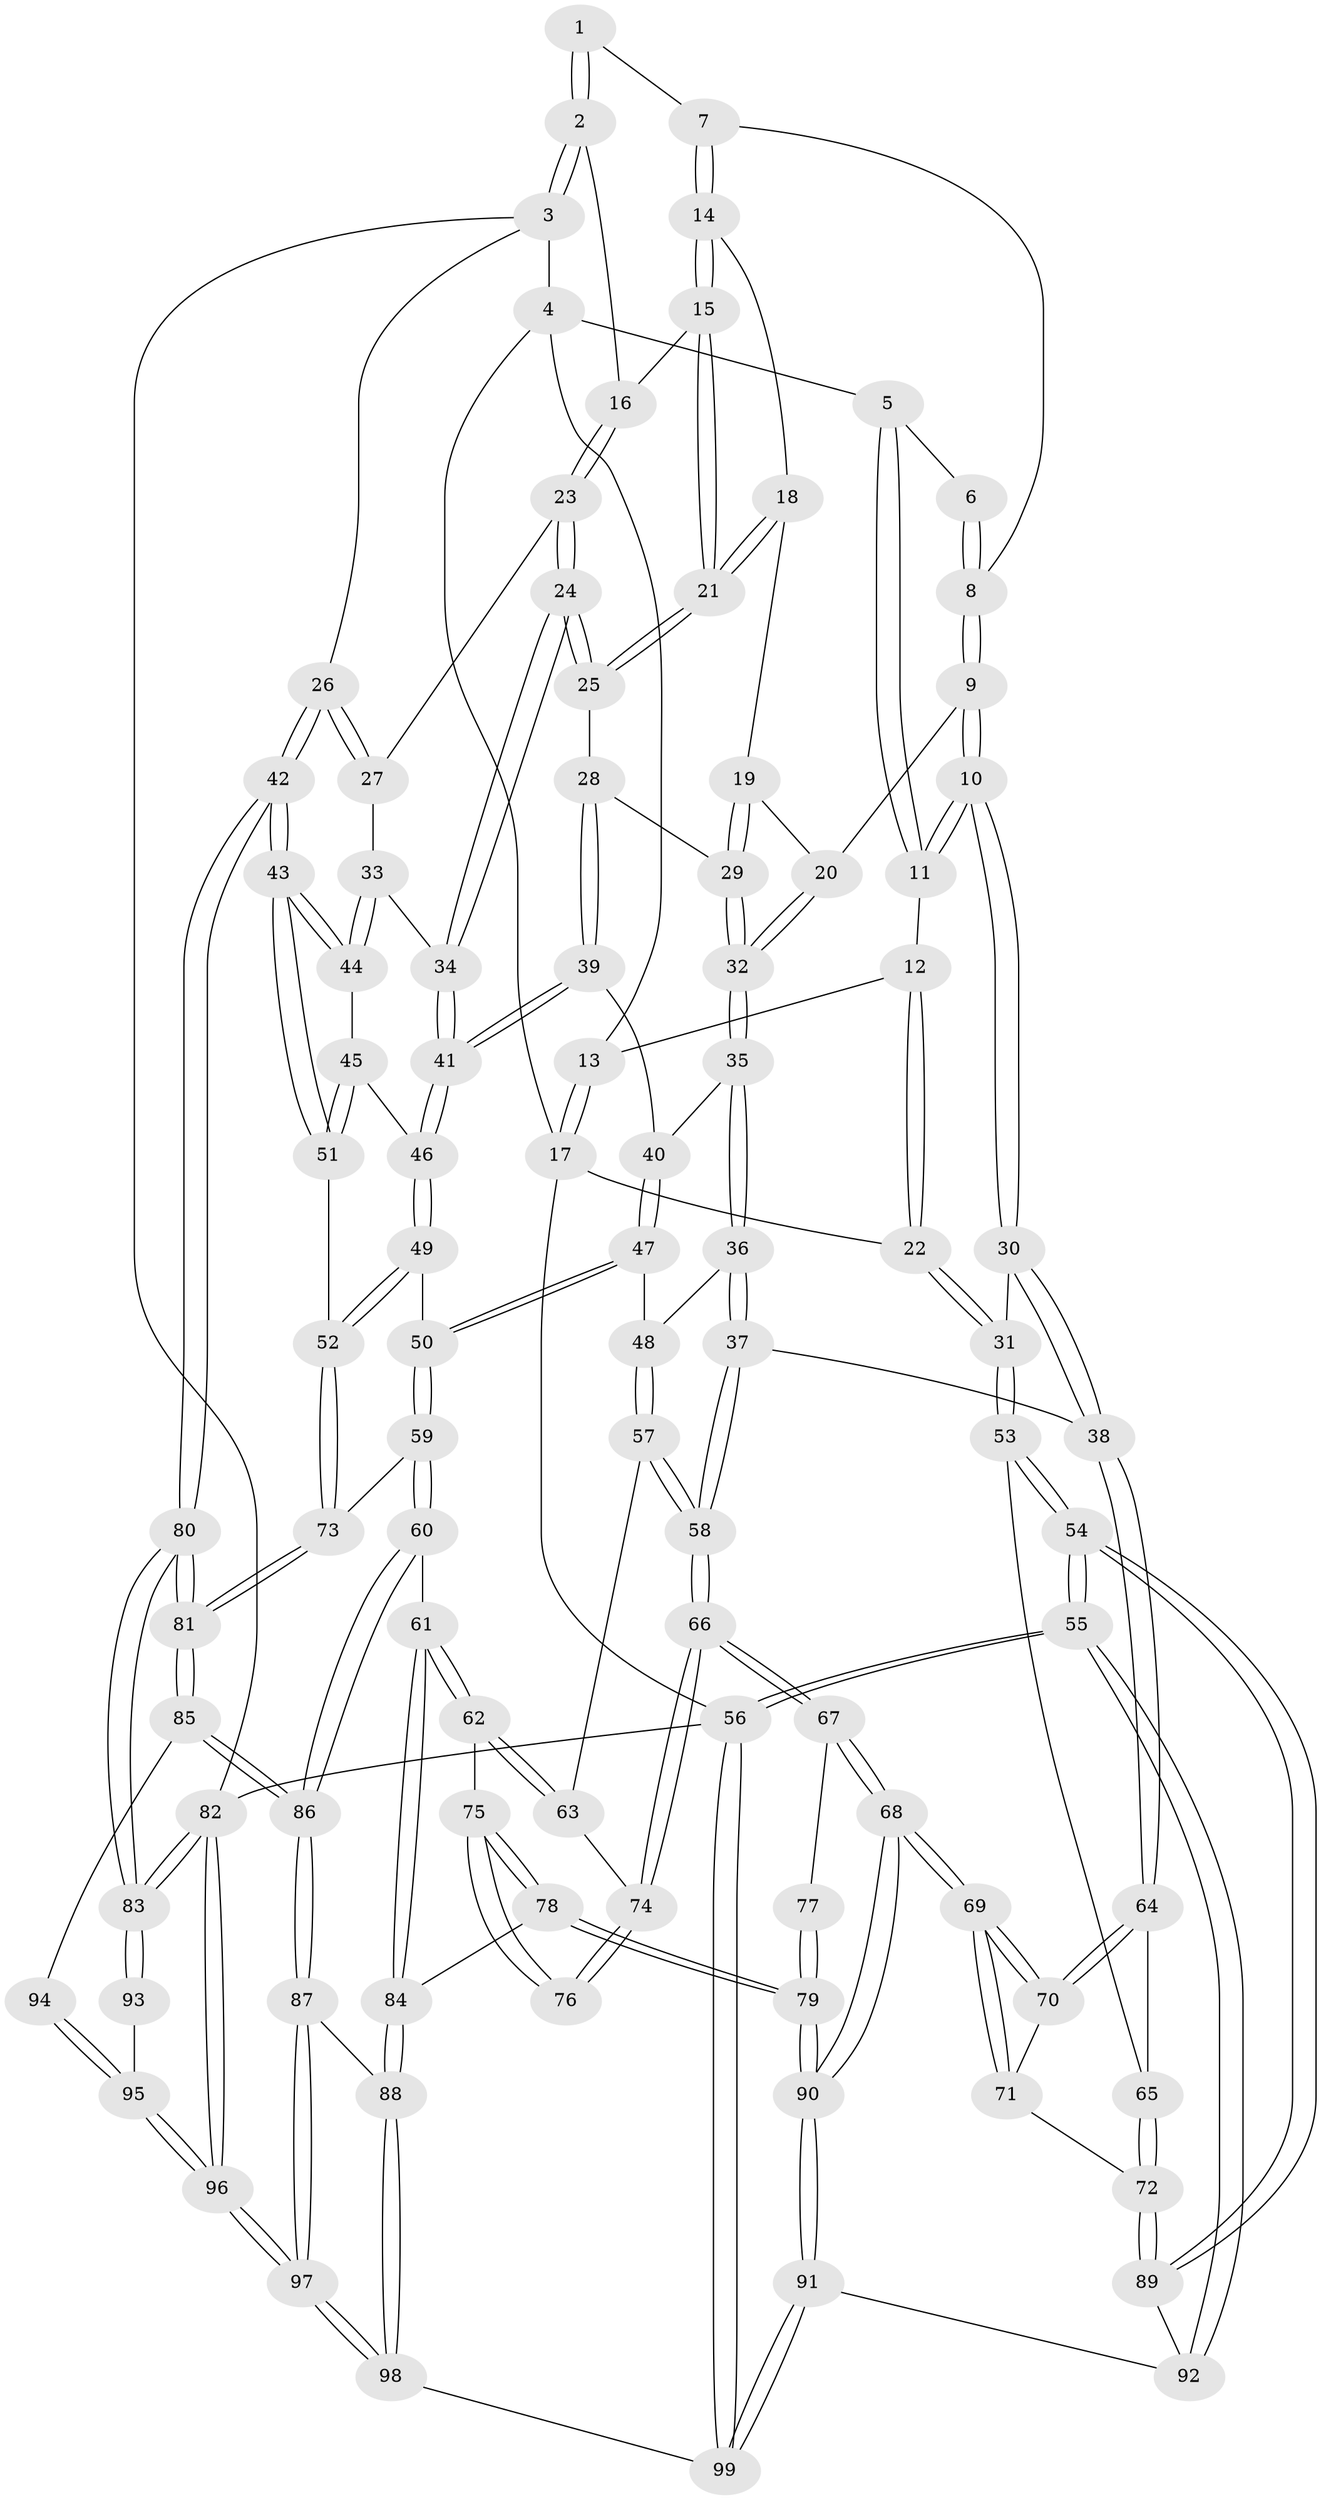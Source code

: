 // Generated by graph-tools (version 1.1) at 2025/17/03/09/25 04:17:04]
// undirected, 99 vertices, 244 edges
graph export_dot {
graph [start="1"]
  node [color=gray90,style=filled];
  1 [pos="+0.4035657464234069+0"];
  2 [pos="+1+0"];
  3 [pos="+1+0"];
  4 [pos="+0.10100116081373406+0"];
  5 [pos="+0.2084073334835104+0"];
  6 [pos="+0.21909991715901572+0"];
  7 [pos="+0.4491748984512926+0.046743105640154554"];
  8 [pos="+0.33453061334797857+0.1464090626702286"];
  9 [pos="+0.30911610026107145+0.29181803602211315"];
  10 [pos="+0.2901788742729122+0.30261853782153275"];
  11 [pos="+0.24251717209656878+0.2664774770610316"];
  12 [pos="+0.10684322425817443+0.22084613655963758"];
  13 [pos="+0.09128145015876306+0.09976018163769534"];
  14 [pos="+0.5124629748309769+0.1590317360344666"];
  15 [pos="+0.8268997347467036+0.06296797513443025"];
  16 [pos="+0.903441720417842+0.010718723828006354"];
  17 [pos="+0+0.24101595914052001"];
  18 [pos="+0.4937083614558372+0.1985328024713814"];
  19 [pos="+0.43469002658893463+0.2602373182197811"];
  20 [pos="+0.33827196051894726+0.28594008730103937"];
  21 [pos="+0.6539178993747391+0.31131163838284515"];
  22 [pos="+0+0.37374676426485387"];
  23 [pos="+0.8746649560280447+0.2349484823649718"];
  24 [pos="+0.8307028963317393+0.3877789446426559"];
  25 [pos="+0.6525537838484037+0.31866383043563173"];
  26 [pos="+1+0.4897472755281276"];
  27 [pos="+0.9844709792013907+0.41431040068108504"];
  28 [pos="+0.623609495408452+0.3775114343316883"];
  29 [pos="+0.556049289873778+0.38604543226879257"];
  30 [pos="+0.2579233560104904+0.49056129819102706"];
  31 [pos="+0+0.41542797128036535"];
  32 [pos="+0.5127712885459812+0.4514701355541847"];
  33 [pos="+0.8885111491289239+0.4290675721946173"];
  34 [pos="+0.8303093610061358+0.39638786125165054"];
  35 [pos="+0.49951685926298084+0.4786596193544733"];
  36 [pos="+0.442145456584974+0.520156491569053"];
  37 [pos="+0.27383867454989325+0.5223696558033053"];
  38 [pos="+0.2712817852537682+0.5202045160027382"];
  39 [pos="+0.6848278999160622+0.46274331481722253"];
  40 [pos="+0.6041519549289129+0.52590376635622"];
  41 [pos="+0.7537275792480065+0.49075812496523885"];
  42 [pos="+1+0.5930425935357746"];
  43 [pos="+1+0.5791619082749018"];
  44 [pos="+0.9439074631372617+0.5436823512779049"];
  45 [pos="+0.8582478900127597+0.5701869812834203"];
  46 [pos="+0.7538989144072591+0.4913844405852554"];
  47 [pos="+0.5975741751381889+0.6210029498370726"];
  48 [pos="+0.5393023578501627+0.6333588184858032"];
  49 [pos="+0.7055393779488595+0.6212651759854892"];
  50 [pos="+0.6636164398788034+0.6496496184417262"];
  51 [pos="+0.8461632739252305+0.6573062063308283"];
  52 [pos="+0.8374640682630776+0.6841754559742196"];
  53 [pos="+0+0.5828822714459726"];
  54 [pos="+0+0.7746493961754319"];
  55 [pos="+0+1"];
  56 [pos="+0+1"];
  57 [pos="+0.5244910191175512+0.6610001032066688"];
  58 [pos="+0.30584509739696475+0.6266394285534508"];
  59 [pos="+0.6687499778698004+0.735199624046594"];
  60 [pos="+0.6632171407295836+0.7597199566938517"];
  61 [pos="+0.6611192658698432+0.760849521262687"];
  62 [pos="+0.6165982995354259+0.7531764292729208"];
  63 [pos="+0.5188251079725057+0.6801934711759927"];
  64 [pos="+0.13329542715441045+0.6420157331872791"];
  65 [pos="+0.061861895346795266+0.6555516409449761"];
  66 [pos="+0.32347216249317207+0.7170989902488443"];
  67 [pos="+0.3218580723224106+0.7596263885521363"];
  68 [pos="+0.3077570166107887+0.8829631617753431"];
  69 [pos="+0.23236036183086095+0.84512109703252"];
  70 [pos="+0.1357208586982025+0.664993926610113"];
  71 [pos="+0.10621049804612662+0.8058617735829453"];
  72 [pos="+0.060611808253659256+0.8078035862743078"];
  73 [pos="+0.8424342542526655+0.7028364078549817"];
  74 [pos="+0.5159320216197926+0.6847066212474575"];
  75 [pos="+0.5365910321729827+0.7689424806256414"];
  76 [pos="+0.5122902496439016+0.7159473997138988"];
  77 [pos="+0.4962459546222837+0.7301849866286896"];
  78 [pos="+0.5097032475976309+0.8716526747839143"];
  79 [pos="+0.3996664890746591+0.8844197071528902"];
  80 [pos="+1+0.6710039539242756"];
  81 [pos="+0.8601986871626962+0.734052474249667"];
  82 [pos="+1+1"];
  83 [pos="+1+0.7624329194765482"];
  84 [pos="+0.5717062817702516+0.8888187142279732"];
  85 [pos="+0.8310123513870105+0.8462182604067194"];
  86 [pos="+0.7986002862781814+0.8701098256862291"];
  87 [pos="+0.7558878461065522+0.9786259904420807"];
  88 [pos="+0.5736708868082893+0.8911714540390282"];
  89 [pos="+0.04922179389647142+0.8130202085145222"];
  90 [pos="+0.31655342082776616+0.9055410822335284"];
  91 [pos="+0.29125297282945617+1"];
  92 [pos="+0.05665563964247766+0.9246319224210892"];
  93 [pos="+1+0.8238256188530714"];
  94 [pos="+0.8672699391144895+0.8555571024903884"];
  95 [pos="+0.9518440873894101+0.9384515039213618"];
  96 [pos="+1+1"];
  97 [pos="+0.7950575314429116+1"];
  98 [pos="+0.5248897280523747+1"];
  99 [pos="+0.29496697911985725+1"];
  1 -- 2;
  1 -- 2;
  1 -- 7;
  2 -- 3;
  2 -- 3;
  2 -- 16;
  3 -- 4;
  3 -- 26;
  3 -- 82;
  4 -- 5;
  4 -- 13;
  4 -- 17;
  5 -- 6;
  5 -- 11;
  5 -- 11;
  6 -- 8;
  6 -- 8;
  7 -- 8;
  7 -- 14;
  7 -- 14;
  8 -- 9;
  8 -- 9;
  9 -- 10;
  9 -- 10;
  9 -- 20;
  10 -- 11;
  10 -- 11;
  10 -- 30;
  10 -- 30;
  11 -- 12;
  12 -- 13;
  12 -- 22;
  12 -- 22;
  13 -- 17;
  13 -- 17;
  14 -- 15;
  14 -- 15;
  14 -- 18;
  15 -- 16;
  15 -- 21;
  15 -- 21;
  16 -- 23;
  16 -- 23;
  17 -- 22;
  17 -- 56;
  18 -- 19;
  18 -- 21;
  18 -- 21;
  19 -- 20;
  19 -- 29;
  19 -- 29;
  20 -- 32;
  20 -- 32;
  21 -- 25;
  21 -- 25;
  22 -- 31;
  22 -- 31;
  23 -- 24;
  23 -- 24;
  23 -- 27;
  24 -- 25;
  24 -- 25;
  24 -- 34;
  24 -- 34;
  25 -- 28;
  26 -- 27;
  26 -- 27;
  26 -- 42;
  26 -- 42;
  27 -- 33;
  28 -- 29;
  28 -- 39;
  28 -- 39;
  29 -- 32;
  29 -- 32;
  30 -- 31;
  30 -- 38;
  30 -- 38;
  31 -- 53;
  31 -- 53;
  32 -- 35;
  32 -- 35;
  33 -- 34;
  33 -- 44;
  33 -- 44;
  34 -- 41;
  34 -- 41;
  35 -- 36;
  35 -- 36;
  35 -- 40;
  36 -- 37;
  36 -- 37;
  36 -- 48;
  37 -- 38;
  37 -- 58;
  37 -- 58;
  38 -- 64;
  38 -- 64;
  39 -- 40;
  39 -- 41;
  39 -- 41;
  40 -- 47;
  40 -- 47;
  41 -- 46;
  41 -- 46;
  42 -- 43;
  42 -- 43;
  42 -- 80;
  42 -- 80;
  43 -- 44;
  43 -- 44;
  43 -- 51;
  43 -- 51;
  44 -- 45;
  45 -- 46;
  45 -- 51;
  45 -- 51;
  46 -- 49;
  46 -- 49;
  47 -- 48;
  47 -- 50;
  47 -- 50;
  48 -- 57;
  48 -- 57;
  49 -- 50;
  49 -- 52;
  49 -- 52;
  50 -- 59;
  50 -- 59;
  51 -- 52;
  52 -- 73;
  52 -- 73;
  53 -- 54;
  53 -- 54;
  53 -- 65;
  54 -- 55;
  54 -- 55;
  54 -- 89;
  54 -- 89;
  55 -- 56;
  55 -- 56;
  55 -- 92;
  55 -- 92;
  56 -- 99;
  56 -- 99;
  56 -- 82;
  57 -- 58;
  57 -- 58;
  57 -- 63;
  58 -- 66;
  58 -- 66;
  59 -- 60;
  59 -- 60;
  59 -- 73;
  60 -- 61;
  60 -- 86;
  60 -- 86;
  61 -- 62;
  61 -- 62;
  61 -- 84;
  61 -- 84;
  62 -- 63;
  62 -- 63;
  62 -- 75;
  63 -- 74;
  64 -- 65;
  64 -- 70;
  64 -- 70;
  65 -- 72;
  65 -- 72;
  66 -- 67;
  66 -- 67;
  66 -- 74;
  66 -- 74;
  67 -- 68;
  67 -- 68;
  67 -- 77;
  68 -- 69;
  68 -- 69;
  68 -- 90;
  68 -- 90;
  69 -- 70;
  69 -- 70;
  69 -- 71;
  69 -- 71;
  70 -- 71;
  71 -- 72;
  72 -- 89;
  72 -- 89;
  73 -- 81;
  73 -- 81;
  74 -- 76;
  74 -- 76;
  75 -- 76;
  75 -- 76;
  75 -- 78;
  75 -- 78;
  77 -- 79;
  77 -- 79;
  78 -- 79;
  78 -- 79;
  78 -- 84;
  79 -- 90;
  79 -- 90;
  80 -- 81;
  80 -- 81;
  80 -- 83;
  80 -- 83;
  81 -- 85;
  81 -- 85;
  82 -- 83;
  82 -- 83;
  82 -- 96;
  82 -- 96;
  83 -- 93;
  83 -- 93;
  84 -- 88;
  84 -- 88;
  85 -- 86;
  85 -- 86;
  85 -- 94;
  86 -- 87;
  86 -- 87;
  87 -- 88;
  87 -- 97;
  87 -- 97;
  88 -- 98;
  88 -- 98;
  89 -- 92;
  90 -- 91;
  90 -- 91;
  91 -- 92;
  91 -- 99;
  91 -- 99;
  93 -- 95;
  94 -- 95;
  94 -- 95;
  95 -- 96;
  95 -- 96;
  96 -- 97;
  96 -- 97;
  97 -- 98;
  97 -- 98;
  98 -- 99;
}

